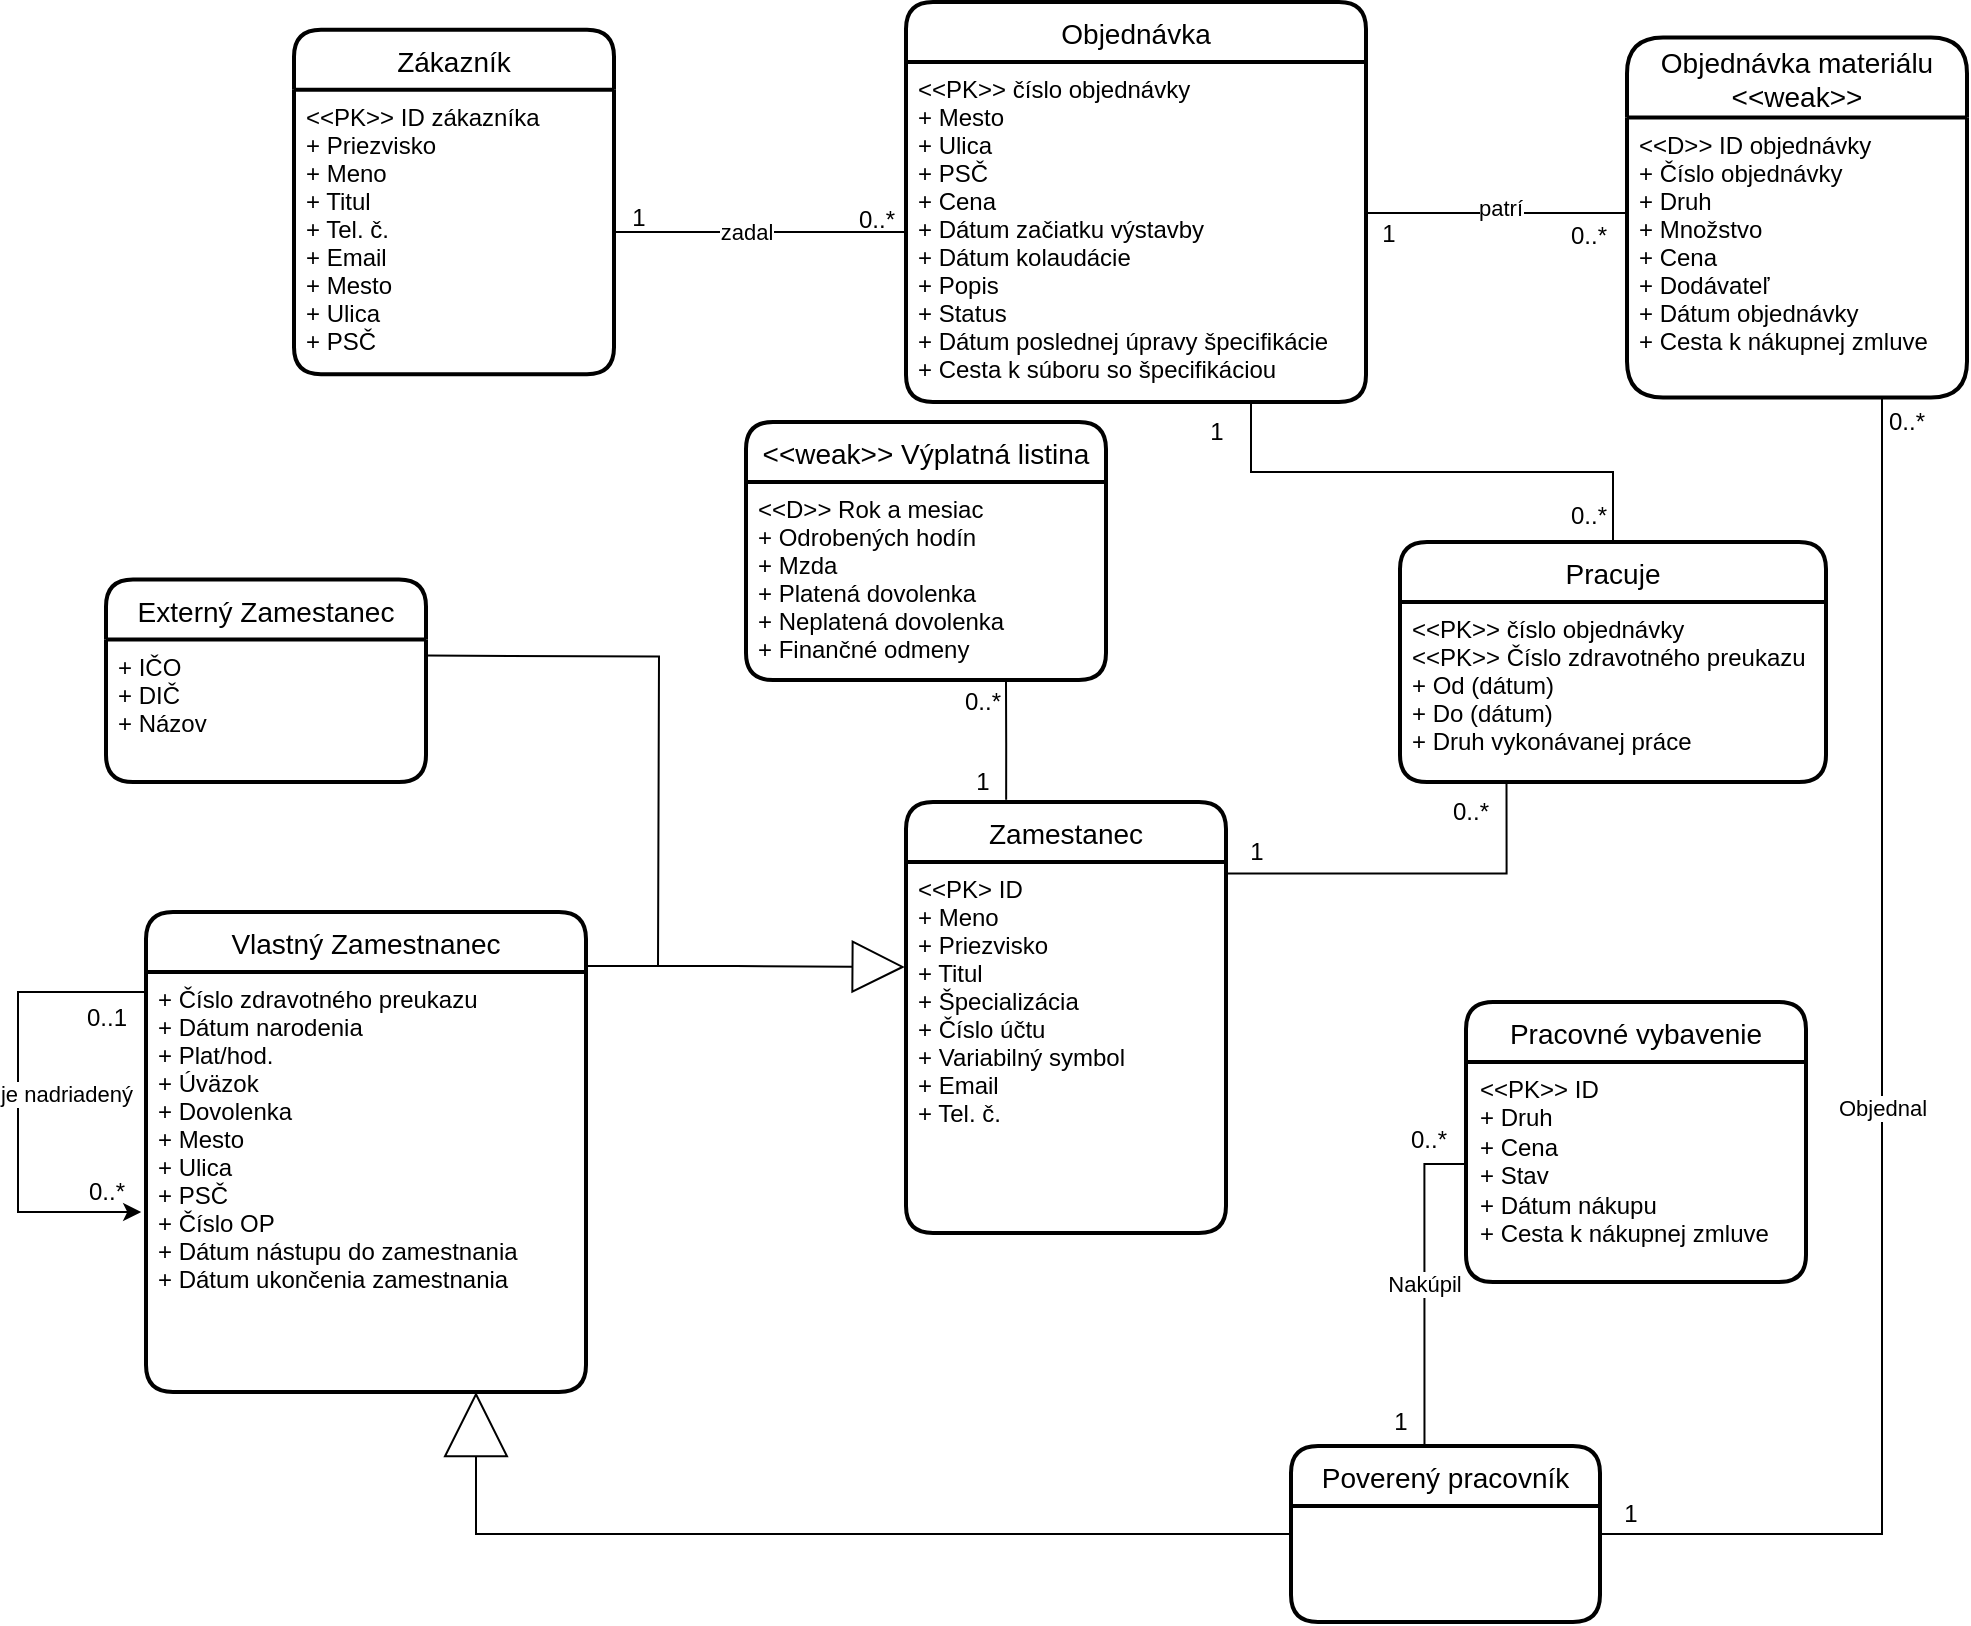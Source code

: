 <mxfile version="21.0.6" type="device"><diagram id="R2lEEEUBdFMjLlhIrx00" name="Page-1"><mxGraphModel dx="1320" dy="1629" grid="1" gridSize="10" guides="1" tooltips="1" connect="1" arrows="1" fold="1" page="1" pageScale="1" pageWidth="1100" pageHeight="850" math="0" shadow="0" extFonts="Permanent Marker^https://fonts.googleapis.com/css?family=Permanent+Marker"><root><mxCell id="0"/><mxCell id="1" parent="0"/><mxCell id="WbRXhTfq1AzP6aYUdEvd-15" value="Zákazník" style="swimlane;childLayout=stackLayout;horizontal=1;startSize=30;horizontalStack=0;rounded=1;fontSize=14;fontStyle=0;strokeWidth=2;resizeParent=0;resizeLast=1;shadow=0;dashed=0;align=center;" parent="1" vertex="1"><mxGeometry x="154" y="13.87" width="160" height="172.25" as="geometry"/></mxCell><mxCell id="WbRXhTfq1AzP6aYUdEvd-16" value="&lt;&lt;PK&gt;&gt; ID zákazníka&#10;+ Priezvisko&#10;+ Meno&#10;+ Titul&#10;+ Tel. č.&#10;+ Email&#10;+ Mesto&#10;+ Ulica&#10;+ PSČ" style="align=left;strokeColor=none;fillColor=none;spacingLeft=4;fontSize=12;verticalAlign=top;resizable=0;rotatable=0;part=1;" parent="WbRXhTfq1AzP6aYUdEvd-15" vertex="1"><mxGeometry y="30" width="160" height="142.25" as="geometry"/></mxCell><mxCell id="WbRXhTfq1AzP6aYUdEvd-19" value="Objednávka" style="swimlane;childLayout=stackLayout;horizontal=1;startSize=30;horizontalStack=0;rounded=1;fontSize=14;fontStyle=0;strokeWidth=2;resizeParent=0;resizeLast=1;shadow=0;dashed=0;align=center;" parent="1" vertex="1"><mxGeometry x="460" width="230" height="200" as="geometry"/></mxCell><mxCell id="WbRXhTfq1AzP6aYUdEvd-20" value="&lt;&lt;PK&gt;&gt; číslo objednávky&#10;+ Mesto&#10;+ Ulica&#10;+ PSČ&#10;+ Cena&#10;+ Dátum začiatku výstavby&#10;+ Dátum kolaudácie&#10;+ Popis&#10;+ Status&#10;+ Dátum poslednej úpravy špecifikácie&#10;+ Cesta k súboru so špecifikáciou" style="align=left;strokeColor=none;fillColor=none;spacingLeft=4;fontSize=12;verticalAlign=top;resizable=0;rotatable=0;part=1;" parent="WbRXhTfq1AzP6aYUdEvd-19" vertex="1"><mxGeometry y="30" width="230" height="170" as="geometry"/></mxCell><mxCell id="WbRXhTfq1AzP6aYUdEvd-22" value="Objednávka materiálu&#10;&lt;&lt;weak&gt;&gt;" style="swimlane;childLayout=stackLayout;horizontal=1;startSize=40;horizontalStack=0;rounded=1;fontSize=14;fontStyle=0;strokeWidth=2;resizeParent=0;resizeLast=1;shadow=0;dashed=0;align=center;" parent="1" vertex="1"><mxGeometry x="820.5" y="17.75" width="170" height="180" as="geometry"/></mxCell><mxCell id="WbRXhTfq1AzP6aYUdEvd-23" value="&lt;&lt;D&gt;&gt; ID objednávky&#10;+ Číslo objednávky&#10;+ Druh&#10;+ Množstvo&#10;+ Cena&#10;+ Dodávateľ&#10;+ Dátum objednávky&#10;+ Cesta k nákupnej zmluve" style="align=left;strokeColor=none;fillColor=none;spacingLeft=4;fontSize=12;verticalAlign=top;resizable=0;rotatable=0;part=1;" parent="WbRXhTfq1AzP6aYUdEvd-22" vertex="1"><mxGeometry y="40" width="170" height="140" as="geometry"/></mxCell><mxCell id="sjg6NtN6jocQQNS1QN74-61" style="edgeStyle=orthogonalEdgeStyle;rounded=0;orthogonalLoop=1;jettySize=auto;html=1;entryX=0.25;entryY=1;entryDx=0;entryDy=0;endArrow=none;endFill=0;exitX=1.005;exitY=0.031;exitDx=0;exitDy=0;exitPerimeter=0;" parent="1" source="hz86VJQtKlGq5hgb4x-x-2" target="WbRXhTfq1AzP6aYUdEvd-57" edge="1"><mxGeometry relative="1" as="geometry"><mxPoint x="630" y="498" as="sourcePoint"/></mxGeometry></mxCell><mxCell id="WbRXhTfq1AzP6aYUdEvd-33" value="Vlastný Zamestnanec" style="swimlane;childLayout=stackLayout;horizontal=1;startSize=30;horizontalStack=0;rounded=1;fontSize=14;fontStyle=0;strokeWidth=2;resizeParent=0;resizeLast=1;shadow=0;dashed=0;align=center;" parent="1" vertex="1"><mxGeometry x="80" y="455" width="220" height="240" as="geometry"/></mxCell><mxCell id="WbRXhTfq1AzP6aYUdEvd-34" value="+ Číslo zdravotného preukazu&#10;+ Dátum narodenia&#10;+ Plat/hod.&#10;+ Úväzok&#10;+ Dovolenka&#10;+ Mesto&#10;+ Ulica&#10;+ PSČ&#10;+ Číslo OP&#10;+ Dátum nástupu do zamestnania&#10;+ Dátum ukončenia zamestnania" style="align=left;strokeColor=none;fillColor=none;spacingLeft=4;fontSize=12;verticalAlign=top;resizable=0;rotatable=0;part=1;" parent="WbRXhTfq1AzP6aYUdEvd-33" vertex="1"><mxGeometry y="30" width="220" height="210" as="geometry"/></mxCell><mxCell id="spB5Ap5DTBKf8k36fPc2-1" value="je nadriadený" style="edgeStyle=orthogonalEdgeStyle;rounded=0;orthogonalLoop=1;jettySize=auto;html=1;exitX=0;exitY=0;exitDx=0;exitDy=0;endArrow=classic;endFill=1;entryX=-0.011;entryY=0.576;entryDx=0;entryDy=0;entryPerimeter=0;" parent="WbRXhTfq1AzP6aYUdEvd-33" source="WbRXhTfq1AzP6aYUdEvd-34" target="WbRXhTfq1AzP6aYUdEvd-34" edge="1"><mxGeometry x="0.008" y="24" relative="1" as="geometry"><mxPoint x="-50" y="150" as="targetPoint"/><Array as="points"><mxPoint y="40"/><mxPoint x="-64" y="40"/><mxPoint x="-64" y="150"/><mxPoint x="-2" y="150"/></Array><mxPoint as="offset"/></mxGeometry></mxCell><mxCell id="WbRXhTfq1AzP6aYUdEvd-52" value="Objednal" style="edgeStyle=orthogonalEdgeStyle;rounded=0;orthogonalLoop=1;jettySize=auto;html=1;entryX=0.75;entryY=1;entryDx=0;entryDy=0;strokeColor=default;endArrow=none;endFill=0;exitX=1;exitY=0.5;exitDx=0;exitDy=0;" parent="1" source="aoO74jUVxIYqA_5dzbqs-19" target="WbRXhTfq1AzP6aYUdEvd-23" edge="1"><mxGeometry x="0.0" relative="1" as="geometry"><mxPoint x="781" y="765" as="sourcePoint"/><mxPoint as="offset"/></mxGeometry></mxCell><mxCell id="WbRXhTfq1AzP6aYUdEvd-53" value="zadal" style="edgeStyle=orthogonalEdgeStyle;rounded=0;orthogonalLoop=1;jettySize=auto;html=1;entryX=0;entryY=0.5;entryDx=0;entryDy=0;strokeColor=default;endArrow=none;endFill=0;" parent="1" source="WbRXhTfq1AzP6aYUdEvd-16" target="WbRXhTfq1AzP6aYUdEvd-20" edge="1"><mxGeometry x="-0.096" relative="1" as="geometry"><mxPoint as="offset"/></mxGeometry></mxCell><mxCell id="WbRXhTfq1AzP6aYUdEvd-54" style="edgeStyle=orthogonalEdgeStyle;rounded=0;orthogonalLoop=1;jettySize=auto;html=1;exitX=1;exitY=0.5;exitDx=0;exitDy=0;entryX=0;entryY=0.25;entryDx=0;entryDy=0;strokeColor=default;endArrow=none;endFill=0;" parent="1" edge="1"><mxGeometry relative="1" as="geometry"><mxPoint x="690" y="105.5" as="sourcePoint"/><mxPoint x="820" y="100.5" as="targetPoint"/><Array as="points"><mxPoint x="820" y="105.5"/></Array></mxGeometry></mxCell><mxCell id="WbRXhTfq1AzP6aYUdEvd-55" value="patrí" style="edgeLabel;html=1;align=center;verticalAlign=middle;resizable=0;points=[];" parent="WbRXhTfq1AzP6aYUdEvd-54" vertex="1" connectable="0"><mxGeometry x="0.16" y="1" relative="1" as="geometry"><mxPoint x="-12" y="-2" as="offset"/></mxGeometry></mxCell><mxCell id="WbRXhTfq1AzP6aYUdEvd-59" style="edgeStyle=orthogonalEdgeStyle;rounded=0;orthogonalLoop=1;jettySize=auto;html=1;exitX=0.5;exitY=0;exitDx=0;exitDy=0;entryX=0.75;entryY=1;entryDx=0;entryDy=0;strokeColor=default;endArrow=none;endFill=0;" parent="1" source="WbRXhTfq1AzP6aYUdEvd-56" target="WbRXhTfq1AzP6aYUdEvd-20" edge="1"><mxGeometry relative="1" as="geometry"/></mxCell><mxCell id="WbRXhTfq1AzP6aYUdEvd-56" value="Pracuje" style="swimlane;childLayout=stackLayout;horizontal=1;startSize=30;horizontalStack=0;rounded=1;fontSize=14;fontStyle=0;strokeWidth=2;resizeParent=0;resizeLast=1;shadow=0;dashed=0;align=center;" parent="1" vertex="1"><mxGeometry x="707" y="270" width="213" height="120" as="geometry"/></mxCell><mxCell id="WbRXhTfq1AzP6aYUdEvd-57" value="&lt;&lt;PK&gt;&gt; číslo objednávky&#10;&lt;&lt;PK&gt;&gt; Číslo zdravotného preukazu&#10;+ Od (dátum)&#10;+ Do (dátum)&#10;+ Druh vykonávanej práce" style="align=left;strokeColor=none;fillColor=none;spacingLeft=4;fontSize=12;verticalAlign=top;resizable=0;rotatable=0;part=1;" parent="WbRXhTfq1AzP6aYUdEvd-56" vertex="1"><mxGeometry y="30" width="213" height="90" as="geometry"/></mxCell><mxCell id="WbRXhTfq1AzP6aYUdEvd-60" value="1" style="text;html=1;align=center;verticalAlign=middle;resizable=0;points=[];autosize=1;strokeColor=none;fillColor=none;" parent="1" vertex="1"><mxGeometry x="311" y="93" width="30" height="30" as="geometry"/></mxCell><mxCell id="WbRXhTfq1AzP6aYUdEvd-61" value="0..*" style="text;html=1;align=center;verticalAlign=middle;resizable=0;points=[];autosize=1;strokeColor=none;fillColor=none;" parent="1" vertex="1"><mxGeometry x="425" y="94" width="40" height="30" as="geometry"/></mxCell><mxCell id="WbRXhTfq1AzP6aYUdEvd-62" value="1" style="text;html=1;align=center;verticalAlign=middle;resizable=0;points=[];autosize=1;strokeColor=none;fillColor=none;" parent="1" vertex="1"><mxGeometry x="686" y="100.5" width="30" height="30" as="geometry"/></mxCell><mxCell id="WbRXhTfq1AzP6aYUdEvd-63" value="0..*" style="text;html=1;align=center;verticalAlign=middle;resizable=0;points=[];autosize=1;strokeColor=none;fillColor=none;" parent="1" vertex="1"><mxGeometry x="781" y="102" width="40" height="30" as="geometry"/></mxCell><mxCell id="WbRXhTfq1AzP6aYUdEvd-67" value="0..*" style="text;html=1;align=center;verticalAlign=middle;resizable=0;points=[];autosize=1;strokeColor=none;fillColor=none;" parent="1" vertex="1"><mxGeometry x="780.5" y="242" width="40" height="30" as="geometry"/></mxCell><mxCell id="WbRXhTfq1AzP6aYUdEvd-68" value="1" style="text;html=1;align=center;verticalAlign=middle;resizable=0;points=[];autosize=1;strokeColor=none;fillColor=none;" parent="1" vertex="1"><mxGeometry x="600" y="200" width="30" height="30" as="geometry"/></mxCell><mxCell id="WbRXhTfq1AzP6aYUdEvd-70" value="0..*" style="text;html=1;align=center;verticalAlign=middle;resizable=0;points=[];autosize=1;strokeColor=none;fillColor=none;" parent="1" vertex="1"><mxGeometry x="940" y="195" width="40" height="30" as="geometry"/></mxCell><mxCell id="sjg6NtN6jocQQNS1QN74-83" value="&lt;&lt;weak&gt;&gt; Výplatná listina" style="swimlane;childLayout=stackLayout;horizontal=1;startSize=30;horizontalStack=0;rounded=1;fontSize=14;fontStyle=0;strokeWidth=2;resizeParent=0;resizeLast=1;shadow=0;dashed=0;align=center;" parent="1" vertex="1"><mxGeometry x="380" y="210" width="180" height="129" as="geometry"/></mxCell><mxCell id="sjg6NtN6jocQQNS1QN74-84" value="&lt;&lt;D&gt;&gt; Rok a mesiac&#10;+ Odrobených hodín&#10;+ Mzda&#10;+ Platená dovolenka&#10;+ Neplatená dovolenka&#10;+ Finančné odmeny&#10;" style="align=left;strokeColor=none;fillColor=none;spacingLeft=4;fontSize=12;verticalAlign=top;resizable=0;rotatable=0;part=1;" parent="sjg6NtN6jocQQNS1QN74-83" vertex="1"><mxGeometry y="30" width="180" height="99" as="geometry"/></mxCell><mxCell id="YXxCfcDEVFQ8EHEEyasI-2" value="0..*" style="text;html=1;align=center;verticalAlign=middle;resizable=0;points=[];autosize=1;strokeColor=none;fillColor=none;" parent="1" vertex="1"><mxGeometry x="722" y="390" width="40" height="30" as="geometry"/></mxCell><mxCell id="aoO74jUVxIYqA_5dzbqs-7" value="1" style="text;html=1;align=center;verticalAlign=middle;resizable=0;points=[];autosize=1;strokeColor=none;fillColor=none;" parent="1" vertex="1"><mxGeometry x="620" y="410" width="30" height="30" as="geometry"/></mxCell><mxCell id="aoO74jUVxIYqA_5dzbqs-21" style="edgeStyle=orthogonalEdgeStyle;rounded=0;orthogonalLoop=1;jettySize=auto;html=1;entryX=0.75;entryY=1;entryDx=0;entryDy=0;endArrow=block;endFill=0;endSize=30;" parent="1" source="aoO74jUVxIYqA_5dzbqs-19" target="WbRXhTfq1AzP6aYUdEvd-34" edge="1"><mxGeometry relative="1" as="geometry"><mxPoint x="710.5" y="609" as="targetPoint"/></mxGeometry></mxCell><mxCell id="spB5Ap5DTBKf8k36fPc2-7" value="Nakúpil" style="edgeStyle=orthogonalEdgeStyle;rounded=0;orthogonalLoop=1;jettySize=auto;html=1;exitX=0.432;exitY=-0.009;exitDx=0;exitDy=0;entryX=-0.002;entryY=0.464;entryDx=0;entryDy=0;entryPerimeter=0;endArrow=none;endFill=0;exitPerimeter=0;" parent="1" source="aoO74jUVxIYqA_5dzbqs-19" target="spB5Ap5DTBKf8k36fPc2-5" edge="1"><mxGeometry relative="1" as="geometry"/></mxCell><mxCell id="aoO74jUVxIYqA_5dzbqs-19" value="Poverený pracovník" style="swimlane;childLayout=stackLayout;horizontal=1;startSize=30;horizontalStack=0;rounded=1;fontSize=14;fontStyle=0;strokeWidth=2;resizeParent=0;resizeLast=1;shadow=0;dashed=0;align=center;" parent="1" vertex="1"><mxGeometry x="652.5" y="722" width="154.5" height="88" as="geometry"/></mxCell><mxCell id="aoO74jUVxIYqA_5dzbqs-30" value="1" style="text;html=1;align=center;verticalAlign=middle;resizable=0;points=[];autosize=1;strokeColor=none;fillColor=none;" parent="1" vertex="1"><mxGeometry x="807" y="741" width="30" height="30" as="geometry"/></mxCell><mxCell id="aoO74jUVxIYqA_5dzbqs-32" value="0..*" style="text;html=1;align=center;verticalAlign=middle;resizable=0;points=[];autosize=1;strokeColor=none;fillColor=none;" parent="1" vertex="1"><mxGeometry x="478" y="335" width="40" height="30" as="geometry"/></mxCell><mxCell id="aoO74jUVxIYqA_5dzbqs-33" value="1" style="text;html=1;align=center;verticalAlign=middle;resizable=0;points=[];autosize=1;strokeColor=none;fillColor=none;" parent="1" vertex="1"><mxGeometry x="483" y="375" width="30" height="30" as="geometry"/></mxCell><mxCell id="aoO74jUVxIYqA_5dzbqs-42" value="Externý Zamestanec" style="swimlane;childLayout=stackLayout;horizontal=1;startSize=30;horizontalStack=0;rounded=1;fontSize=14;fontStyle=0;strokeWidth=2;resizeParent=0;resizeLast=1;shadow=0;dashed=0;align=center;" parent="1" vertex="1"><mxGeometry x="60" y="288.75" width="160" height="101.25" as="geometry"/></mxCell><mxCell id="aoO74jUVxIYqA_5dzbqs-43" value="+ IČO&#10;+ DIČ&#10;+ Názov&#10;" style="align=left;strokeColor=none;fillColor=none;spacingLeft=4;fontSize=12;verticalAlign=top;resizable=0;rotatable=0;part=1;" parent="aoO74jUVxIYqA_5dzbqs-42" vertex="1"><mxGeometry y="30" width="160" height="71.25" as="geometry"/></mxCell><mxCell id="spB5Ap5DTBKf8k36fPc2-2" value="0..*" style="text;html=1;align=center;verticalAlign=middle;resizable=0;points=[];autosize=1;strokeColor=none;fillColor=none;" parent="1" vertex="1"><mxGeometry x="40" y="580" width="40" height="30" as="geometry"/></mxCell><mxCell id="spB5Ap5DTBKf8k36fPc2-3" value="0..1" style="text;html=1;align=center;verticalAlign=middle;resizable=0;points=[];autosize=1;strokeColor=none;fillColor=none;" parent="1" vertex="1"><mxGeometry x="40" y="492.75" width="40" height="30" as="geometry"/></mxCell><mxCell id="spB5Ap5DTBKf8k36fPc2-4" value="Pracovné vybavenie" style="swimlane;childLayout=stackLayout;horizontal=1;startSize=30;horizontalStack=0;rounded=1;fontSize=14;fontStyle=0;strokeWidth=2;resizeParent=0;resizeLast=1;shadow=0;dashed=0;align=center;verticalAlign=middle;" parent="1" vertex="1"><mxGeometry x="740" y="500" width="170" height="140" as="geometry"/></mxCell><mxCell id="spB5Ap5DTBKf8k36fPc2-5" value="&amp;lt;&amp;lt;PK&amp;gt;&amp;gt; ID&lt;br&gt;+ Druh&lt;br&gt;+ Cena&lt;br&gt;+ Stav&lt;br&gt;+ Dátum nákupu&lt;br&gt;+ Cesta k nákupnej zmluve" style="text;html=1;align=left;verticalAlign=top;resizable=0;points=[];autosize=1;strokeColor=none;fillColor=none;spacingLeft=5;" parent="spB5Ap5DTBKf8k36fPc2-4" vertex="1"><mxGeometry y="30" width="170" height="110" as="geometry"/></mxCell><mxCell id="spB5Ap5DTBKf8k36fPc2-8" value="0..*" style="text;html=1;align=center;verticalAlign=middle;resizable=0;points=[];autosize=1;strokeColor=none;fillColor=none;" parent="1" vertex="1"><mxGeometry x="701" y="554" width="40" height="30" as="geometry"/></mxCell><mxCell id="spB5Ap5DTBKf8k36fPc2-9" value="1" style="text;html=1;align=center;verticalAlign=middle;resizable=0;points=[];autosize=1;strokeColor=none;fillColor=none;" parent="1" vertex="1"><mxGeometry x="692" y="695" width="30" height="30" as="geometry"/></mxCell><mxCell id="hz86VJQtKlGq5hgb4x-x-13" style="edgeStyle=orthogonalEdgeStyle;rounded=0;orthogonalLoop=1;jettySize=auto;html=1;exitX=0.313;exitY=-0.005;exitDx=0;exitDy=0;endArrow=none;endFill=0;exitPerimeter=0;" edge="1" parent="1" source="hz86VJQtKlGq5hgb4x-x-1"><mxGeometry relative="1" as="geometry"><mxPoint x="510" y="340" as="targetPoint"/></mxGeometry></mxCell><mxCell id="hz86VJQtKlGq5hgb4x-x-1" value="Zamestanec" style="swimlane;childLayout=stackLayout;horizontal=1;startSize=30;horizontalStack=0;rounded=1;fontSize=14;fontStyle=0;strokeWidth=2;resizeParent=0;resizeLast=1;shadow=0;dashed=0;align=center;" vertex="1" parent="1"><mxGeometry x="460" y="400" width="160" height="215.5" as="geometry"/></mxCell><mxCell id="hz86VJQtKlGq5hgb4x-x-2" value="&lt;&lt;PK&gt; ID&#10;+ Meno&#10;+ Priezvisko&#10;+ Titul&#10;+ Špecializácia&#10;+ Číslo účtu&#10;+ Variabilný symbol&#10;+ Email&#10;+ Tel. č." style="align=left;strokeColor=none;fillColor=none;spacingLeft=4;fontSize=12;verticalAlign=top;resizable=0;rotatable=0;part=1;" vertex="1" parent="hz86VJQtKlGq5hgb4x-x-1"><mxGeometry y="30" width="160" height="185.5" as="geometry"/></mxCell><mxCell id="hz86VJQtKlGq5hgb4x-x-5" style="edgeStyle=orthogonalEdgeStyle;rounded=0;orthogonalLoop=1;jettySize=auto;html=1;exitX=1;exitY=0.75;exitDx=0;exitDy=0;entryX=-0.004;entryY=0.283;entryDx=0;entryDy=0;entryPerimeter=0;endArrow=block;endFill=0;endSize=24;" edge="1" parent="1" source="WbRXhTfq1AzP6aYUdEvd-34" target="hz86VJQtKlGq5hgb4x-x-2"><mxGeometry relative="1" as="geometry"><Array as="points"><mxPoint x="300" y="482"/><mxPoint x="375" y="482"/></Array></mxGeometry></mxCell><mxCell id="hz86VJQtKlGq5hgb4x-x-8" style="edgeStyle=orthogonalEdgeStyle;rounded=0;orthogonalLoop=1;jettySize=auto;html=1;exitX=1.026;exitY=0.113;exitDx=0;exitDy=0;endArrow=none;endFill=0;exitPerimeter=0;" edge="1" parent="1"><mxGeometry relative="1" as="geometry"><mxPoint x="336" y="482" as="targetPoint"/><mxPoint x="220.16" y="326.801" as="sourcePoint"/></mxGeometry></mxCell></root></mxGraphModel></diagram></mxfile>